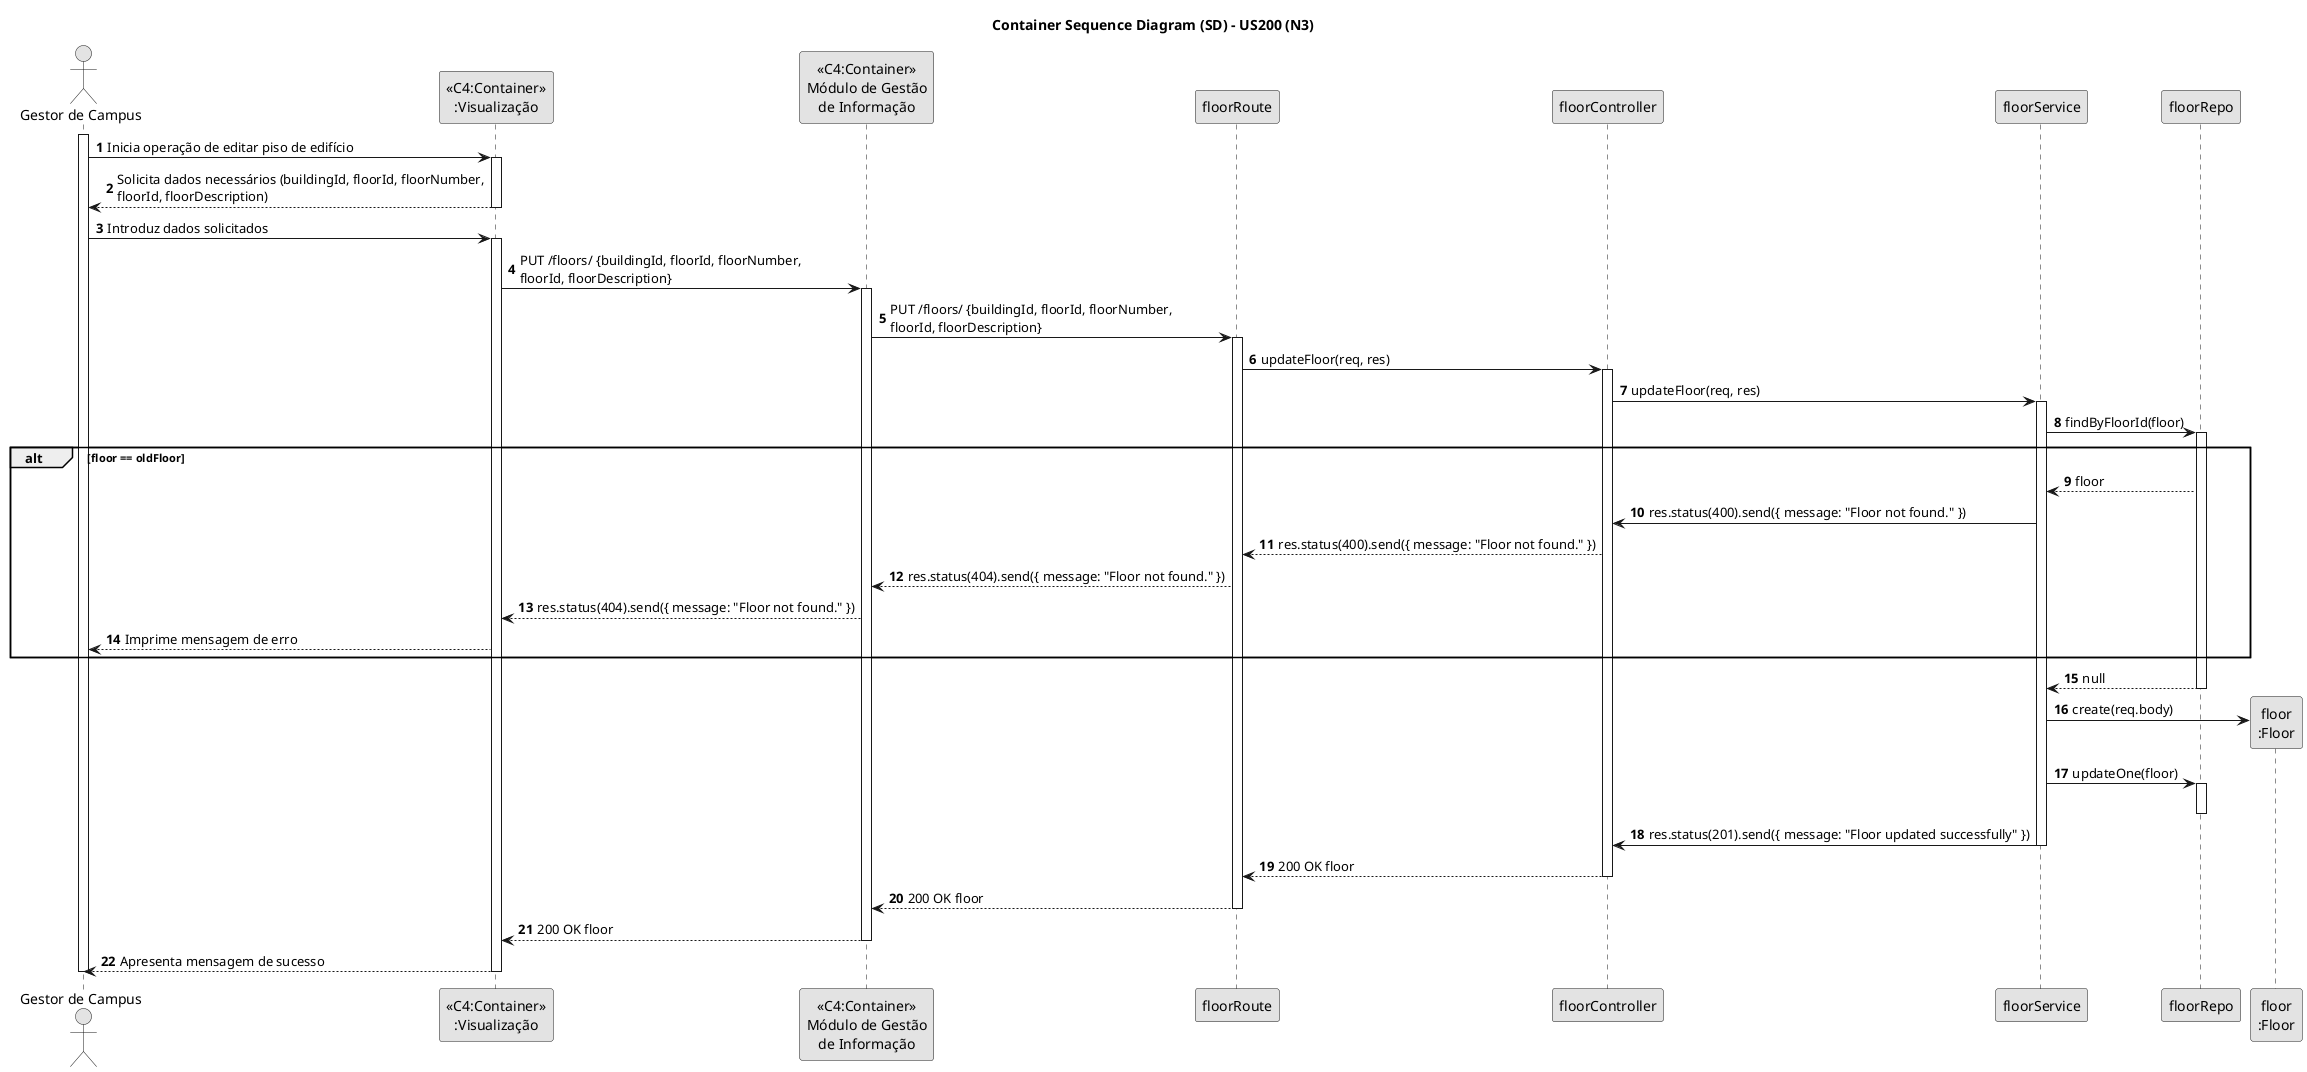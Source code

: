 @startuml
skinparam monochrome true
skinparam packageStyle rectangle
skinparam shadowing false

title Container Sequence Diagram (SD) - US200 (N3)

autonumber

actor "Gestor de Campus"

activate "Gestor de Campus"
"Gestor de Campus" -> "<<C4:Container>>\n:Visualização": Inicia operação de editar piso de edifício
activate "<<C4:Container>>\n:Visualização"
"<<C4:Container>>\n:Visualização" --> "Gestor de Campus": Solicita dados necessários (buildingId, floorId, floorNumber,\nfloorId, floorDescription)
deactivate "<<C4:Container>>\n:Visualização"

"Gestor de Campus" -> "<<C4:Container>>\n:Visualização": Introduz dados solicitados
activate "<<C4:Container>>\n:Visualização"
"<<C4:Container>>\n:Visualização" -> "<<C4:Container>>\nMódulo de Gestão\nde Informação": PUT /floors/ {buildingId, floorId, floorNumber,\nfloorId, floorDescription}

activate "<<C4:Container>>\nMódulo de Gestão\nde Informação"
"<<C4:Container>>\nMódulo de Gestão\nde Informação" -> floorRoute: PUT /floors/ {buildingId, floorId, floorNumber,\nfloorId, floorDescription}
activate floorRoute
floorRoute -> floorController: updateFloor(req, res)
activate floorController
floorController -> floorService: updateFloor(req, res)
activate floorService
floorService -> floorRepo: findByFloorId(floor)
activate floorRepo
alt floor == oldFloor
floorRepo --> floorService: floor
floorService -> floorController: res.status(400).send({ message: "Floor not found." })
floorController --> floorRoute: res.status(400).send({ message: "Floor not found." })
floorRoute --> "<<C4:Container>>\nMódulo de Gestão\nde Informação": res.status(404).send({ message: "Floor not found." })
"<<C4:Container>>\nMódulo de Gestão\nde Informação" --> "<<C4:Container>>\n:Visualização": res.status(404).send({ message: "Floor not found." })
"<<C4:Container>>\n:Visualização" --> "Gestor de Campus": Imprime mensagem de erro

end
floorRepo --> floorService: null
deactivate floorRepo
floorService -> "floor\n:Floor"**: create(req.body)
floorService -> floorRepo: updateOne(floor)
activate floorRepo
deactivate floorRepo
floorService -> floorController: res.status(201).send({ message: "Floor updated successfully" })
deactivate floorService
floorController --> floorRoute : 200 OK floor
deactivate floorController
floorRoute --> "<<C4:Container>>\nMódulo de Gestão\nde Informação" : 200 OK floor
deactivate floorRoute
"<<C4:Container>>\nMódulo de Gestão\nde Informação" --> "<<C4:Container>>\n:Visualização": 200 OK floor
deactivate "<<C4:Container>>\nMódulo de Gestão\nde Informação"
"Gestor de Campus" <-- "<<C4:Container>>\n:Visualização": Apresenta mensagem de sucesso
deactivate "<<C4:Container>>\n:Visualização"
deactivate "Gestor de Campus"


@enduml